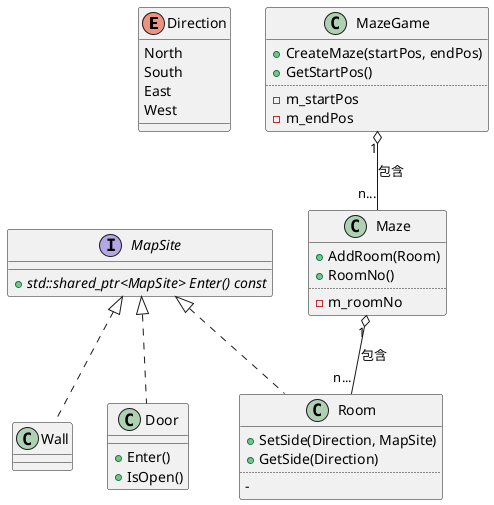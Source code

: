 @startuml

' 枚举
enum Direction {
    North
    South
    East
    West
}

interface MapSite {
    {abstract} +std::shared_ptr<MapSite> Enter() const
}

class Room {
    +SetSide(Direction, MapSite)
    +GetSide(Direction)
    ..
    -
}

class Wall {

}

class Door {
    +Enter()
    +IsOpen()
}

class Maze {
    +AddRoom(Room)
    +RoomNo()
    ..
    -m_roomNo
}

class MazeGame {
    +CreateMaze(startPos, endPos)
    +GetStartPos()
    ..
    -m_startPos
    -m_endPos
}

MapSite <|.. Room
MapSite <|.. Wall
MapSite <|.. Door
Maze "1" o-- "n..." Room : 包含
MazeGame "1" o-- "n..." Maze : 包含

'hide methods
'hide members
@enduml